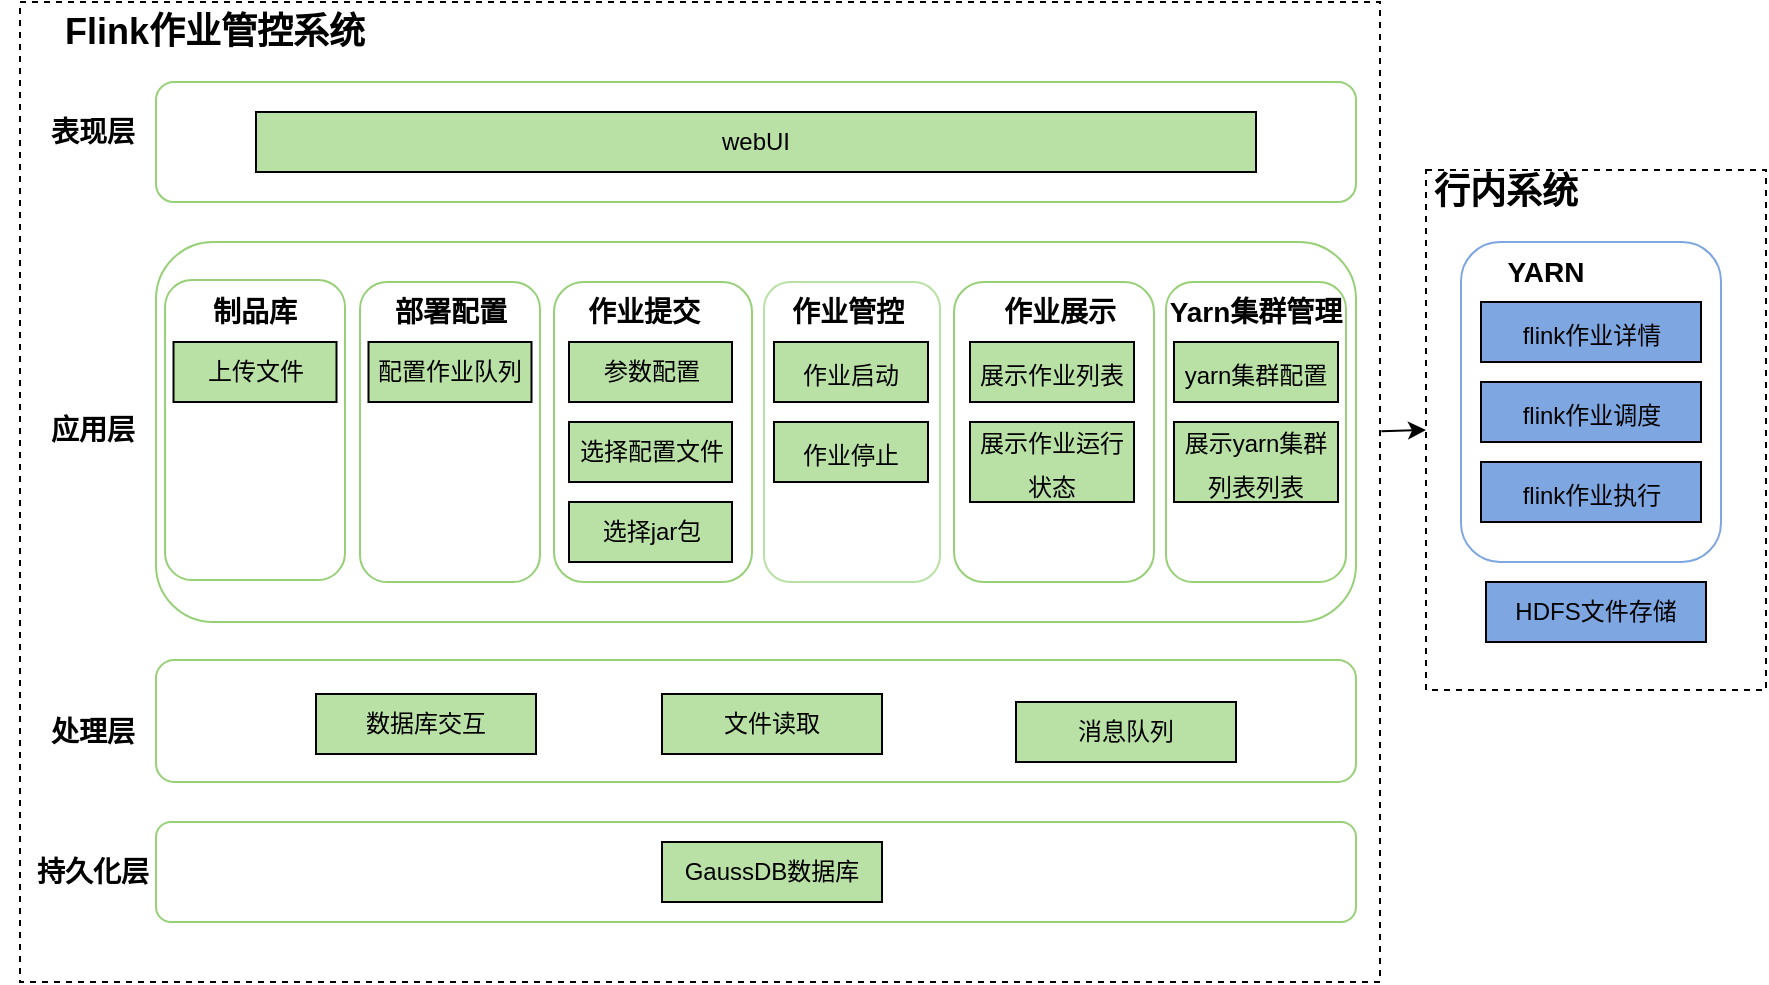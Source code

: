 <mxfile version="17.1.3" type="github">
  <diagram id="EsC2Hzitvl2C8W4MN_cd" name="Page-1">
    <mxGraphModel dx="813" dy="606" grid="1" gridSize="10" guides="1" tooltips="1" connect="1" arrows="1" fold="1" page="1" pageScale="1" pageWidth="827" pageHeight="1169" math="0" shadow="0">
      <root>
        <mxCell id="0" />
        <mxCell id="1" parent="0" />
        <mxCell id="YzSAeH3SV0ryD27Wd0aZ-28" value="" style="rounded=0;whiteSpace=wrap;html=1;dashed=1;" parent="1" vertex="1">
          <mxGeometry x="22" y="150" width="680" height="490" as="geometry" />
        </mxCell>
        <mxCell id="YzSAeH3SV0ryD27Wd0aZ-1" value="" style="rounded=1;whiteSpace=wrap;html=1;fontSize=12;fillColor=#FFFFFF;strokeColor=#97D077;" parent="1" vertex="1">
          <mxGeometry x="90" y="270" width="600" height="190" as="geometry" />
        </mxCell>
        <mxCell id="q-WxI4bdCByzv-zKM2p_-3" value="" style="rounded=1;whiteSpace=wrap;html=1;strokeColor=#97D077;fillColor=#FFFFFF;" vertex="1" parent="1">
          <mxGeometry x="94.5" y="289" width="90" height="150" as="geometry" />
        </mxCell>
        <mxCell id="gV4cx4a58wu5mKHUhv7m-3" value="" style="rounded=1;whiteSpace=wrap;html=1;strokeColor=#97D077;fillColor=#FFFFFF;" parent="1" vertex="1">
          <mxGeometry x="192" y="290" width="90" height="150" as="geometry" />
        </mxCell>
        <mxCell id="YzSAeH3SV0ryD27Wd0aZ-29" value="" style="rounded=0;whiteSpace=wrap;html=1;dashed=1;" parent="1" vertex="1">
          <mxGeometry x="725" y="234" width="170" height="260" as="geometry" />
        </mxCell>
        <mxCell id="YzSAeH3SV0ryD27Wd0aZ-17" value="" style="rounded=1;whiteSpace=wrap;html=1;strokeColor=#7EA6E0;fillColor=#FFFFFF;" parent="1" vertex="1">
          <mxGeometry x="742.5" y="270" width="130" height="160" as="geometry" />
        </mxCell>
        <mxCell id="YzSAeH3SV0ryD27Wd0aZ-2" value="" style="rounded=1;whiteSpace=wrap;html=1;strokeColor=#97D077;fillColor=#FFFFFF;" parent="1" vertex="1">
          <mxGeometry x="489" y="290" width="100" height="150" as="geometry" />
        </mxCell>
        <mxCell id="YzSAeH3SV0ryD27Wd0aZ-3" value="" style="rounded=1;whiteSpace=wrap;html=1;strokeColor=#97D077;fillColor=#FFFFFF;" parent="1" vertex="1">
          <mxGeometry x="90" y="479" width="600" height="61" as="geometry" />
        </mxCell>
        <mxCell id="YzSAeH3SV0ryD27Wd0aZ-4" value="" style="rounded=1;whiteSpace=wrap;html=1;strokeColor=#B9E0A5;fillColor=#FFFFFF;" parent="1" vertex="1">
          <mxGeometry x="394" y="290" width="88" height="150" as="geometry" />
        </mxCell>
        <mxCell id="YzSAeH3SV0ryD27Wd0aZ-5" value="" style="rounded=1;whiteSpace=wrap;html=1;strokeColor=#97D077;fillColor=#FFFFFF;" parent="1" vertex="1">
          <mxGeometry x="289" y="290" width="99" height="150" as="geometry" />
        </mxCell>
        <mxCell id="YzSAeH3SV0ryD27Wd0aZ-6" value="&lt;span style=&quot;font-size: 12px&quot;&gt;作业启动&lt;/span&gt;" style="rounded=0;whiteSpace=wrap;html=1;fontSize=18;fillColor=#B9E0A5;" parent="1" vertex="1">
          <mxGeometry x="399" y="320" width="77" height="30" as="geometry" />
        </mxCell>
        <mxCell id="YzSAeH3SV0ryD27Wd0aZ-7" value="&lt;span style=&quot;font-size: 12px&quot;&gt;展示作业列表&lt;/span&gt;" style="rounded=0;whiteSpace=wrap;html=1;fontSize=18;fillColor=#B9E0A5;" parent="1" vertex="1">
          <mxGeometry x="497" y="320" width="82" height="30" as="geometry" />
        </mxCell>
        <mxCell id="YzSAeH3SV0ryD27Wd0aZ-8" value="参数配置" style="rounded=0;whiteSpace=wrap;html=1;fontSize=12;fillColor=#B9E0A5;" parent="1" vertex="1">
          <mxGeometry x="296.5" y="320" width="81.5" height="30" as="geometry" />
        </mxCell>
        <mxCell id="YzSAeH3SV0ryD27Wd0aZ-9" value="选择配置文件" style="rounded=0;whiteSpace=wrap;html=1;fontSize=12;fillColor=#B9E0A5;" parent="1" vertex="1">
          <mxGeometry x="296.5" y="360" width="81.5" height="30" as="geometry" />
        </mxCell>
        <mxCell id="YzSAeH3SV0ryD27Wd0aZ-10" value="&lt;b&gt;&lt;font style=&quot;font-size: 14px&quot;&gt;作业提交&lt;/font&gt;&lt;/b&gt;" style="text;html=1;strokeColor=none;fillColor=none;align=center;verticalAlign=middle;whiteSpace=wrap;rounded=0;fontFamily=Helvetica;" parent="1" vertex="1">
          <mxGeometry x="303.5" y="290" width="60" height="30" as="geometry" />
        </mxCell>
        <mxCell id="YzSAeH3SV0ryD27Wd0aZ-11" value="&lt;span style=&quot;font-size: 12px&quot;&gt;作业停止&lt;/span&gt;" style="rounded=0;whiteSpace=wrap;html=1;fontSize=18;fillColor=#B9E0A5;" parent="1" vertex="1">
          <mxGeometry x="399" y="360" width="77" height="30" as="geometry" />
        </mxCell>
        <mxCell id="YzSAeH3SV0ryD27Wd0aZ-12" value="&lt;span style=&quot;font-size: 14px&quot;&gt;&lt;b&gt;作业管控&lt;/b&gt;&lt;/span&gt;" style="text;html=1;strokeColor=none;fillColor=none;align=center;verticalAlign=middle;whiteSpace=wrap;rounded=0;fontFamily=Helvetica;" parent="1" vertex="1">
          <mxGeometry x="406" y="290" width="60" height="30" as="geometry" />
        </mxCell>
        <mxCell id="YzSAeH3SV0ryD27Wd0aZ-13" value="&lt;span style=&quot;font-size: 12px&quot;&gt;展示作业运行状态&lt;/span&gt;" style="rounded=0;whiteSpace=wrap;html=1;fontSize=18;fillColor=#B9E0A5;" parent="1" vertex="1">
          <mxGeometry x="497" y="360" width="82" height="40" as="geometry" />
        </mxCell>
        <mxCell id="YzSAeH3SV0ryD27Wd0aZ-14" value="&lt;span style=&quot;font-size: 14px&quot;&gt;&lt;b&gt;YARN&lt;/b&gt;&lt;/span&gt;" style="text;html=1;strokeColor=none;fillColor=none;align=center;verticalAlign=middle;whiteSpace=wrap;rounded=0;fontFamily=Helvetica;" parent="1" vertex="1">
          <mxGeometry x="755" y="270" width="60" height="30" as="geometry" />
        </mxCell>
        <mxCell id="YzSAeH3SV0ryD27Wd0aZ-15" value="&lt;font style=&quot;font-size: 14px&quot;&gt;&lt;b&gt;应用层&lt;/b&gt;&lt;/font&gt;" style="text;html=1;strokeColor=none;fillColor=none;align=center;verticalAlign=middle;whiteSpace=wrap;rounded=0;" parent="1" vertex="1">
          <mxGeometry x="12" y="349" width="92.5" height="30" as="geometry" />
        </mxCell>
        <mxCell id="YzSAeH3SV0ryD27Wd0aZ-16" value="&lt;b&gt;&lt;font style=&quot;font-size: 14px&quot;&gt;持久化层&lt;/font&gt;&lt;/b&gt;" style="text;html=1;strokeColor=none;fillColor=none;align=center;verticalAlign=middle;whiteSpace=wrap;rounded=0;" parent="1" vertex="1">
          <mxGeometry x="12" y="570" width="92.5" height="30" as="geometry" />
        </mxCell>
        <mxCell id="YzSAeH3SV0ryD27Wd0aZ-18" value="&lt;b&gt;&lt;font style=&quot;font-size: 14px&quot;&gt;作业展示&lt;/font&gt;&lt;/b&gt;" style="text;html=1;strokeColor=none;fillColor=none;align=center;verticalAlign=middle;whiteSpace=wrap;rounded=0;fontFamily=Helvetica;" parent="1" vertex="1">
          <mxGeometry x="512" y="290" width="60" height="30" as="geometry" />
        </mxCell>
        <mxCell id="YzSAeH3SV0ryD27Wd0aZ-19" value="&lt;b&gt;&lt;font style=&quot;font-size: 18px&quot;&gt;行内系统&lt;/font&gt;&lt;/b&gt;" style="text;html=1;strokeColor=none;fillColor=none;align=center;verticalAlign=middle;whiteSpace=wrap;rounded=0;fontFamily=Helvetica;" parent="1" vertex="1">
          <mxGeometry x="725" y="230" width="80" height="30" as="geometry" />
        </mxCell>
        <mxCell id="YzSAeH3SV0ryD27Wd0aZ-20" value="&lt;span style=&quot;font-size: 12px&quot;&gt;flink作业详情&lt;/span&gt;" style="rounded=0;whiteSpace=wrap;html=1;fontSize=18;fillColor=#7EA6E0;" parent="1" vertex="1">
          <mxGeometry x="752.5" y="300" width="110" height="30" as="geometry" />
        </mxCell>
        <mxCell id="YzSAeH3SV0ryD27Wd0aZ-21" value="&lt;font style=&quot;font-size: 14px&quot;&gt;&lt;b&gt;处理层&lt;/b&gt;&lt;/font&gt;" style="text;html=1;strokeColor=none;fillColor=none;align=center;verticalAlign=middle;whiteSpace=wrap;rounded=0;" parent="1" vertex="1">
          <mxGeometry x="12" y="500" width="92.5" height="30" as="geometry" />
        </mxCell>
        <mxCell id="YzSAeH3SV0ryD27Wd0aZ-22" value="" style="rounded=1;whiteSpace=wrap;html=1;strokeColor=#97D077;fillColor=#FFFFFF;" parent="1" vertex="1">
          <mxGeometry x="90" y="560" width="600" height="50" as="geometry" />
        </mxCell>
        <mxCell id="YzSAeH3SV0ryD27Wd0aZ-23" value="GaussDB数据库" style="rounded=0;whiteSpace=wrap;html=1;fontSize=12;fillColor=#B9E0A5;" parent="1" vertex="1">
          <mxGeometry x="343" y="570" width="110" height="30" as="geometry" />
        </mxCell>
        <mxCell id="YzSAeH3SV0ryD27Wd0aZ-24" value="HDFS文件存储" style="rounded=0;whiteSpace=wrap;html=1;fontSize=12;fillColor=#7EA6E0;" parent="1" vertex="1">
          <mxGeometry x="755" y="440" width="110" height="30" as="geometry" />
        </mxCell>
        <mxCell id="YzSAeH3SV0ryD27Wd0aZ-25" value="" style="rounded=1;whiteSpace=wrap;html=1;fontSize=12;fillColor=#FFFFFF;strokeColor=#97D077;" parent="1" vertex="1">
          <mxGeometry x="90" y="190" width="600" height="60" as="geometry" />
        </mxCell>
        <mxCell id="YzSAeH3SV0ryD27Wd0aZ-26" value="webUI" style="rounded=0;whiteSpace=wrap;html=1;fontSize=12;fillColor=#B9E0A5;" parent="1" vertex="1">
          <mxGeometry x="140" y="205" width="500" height="30" as="geometry" />
        </mxCell>
        <mxCell id="YzSAeH3SV0ryD27Wd0aZ-27" value="&lt;font style=&quot;font-size: 14px&quot;&gt;&lt;b&gt;表现层&lt;/b&gt;&lt;/font&gt;" style="text;html=1;strokeColor=none;fillColor=none;align=center;verticalAlign=middle;whiteSpace=wrap;rounded=0;" parent="1" vertex="1">
          <mxGeometry x="12" y="200" width="92.5" height="30" as="geometry" />
        </mxCell>
        <mxCell id="YzSAeH3SV0ryD27Wd0aZ-30" value="" style="endArrow=classic;html=1;rounded=0;entryX=0;entryY=0.5;entryDx=0;entryDy=0;exitX=1.001;exitY=0.438;exitDx=0;exitDy=0;exitPerimeter=0;" parent="1" source="YzSAeH3SV0ryD27Wd0aZ-28" target="YzSAeH3SV0ryD27Wd0aZ-29" edge="1">
          <mxGeometry width="50" height="50" relative="1" as="geometry">
            <mxPoint x="705" y="400" as="sourcePoint" />
            <mxPoint x="527.5" y="660" as="targetPoint" />
          </mxGeometry>
        </mxCell>
        <mxCell id="YzSAeH3SV0ryD27Wd0aZ-31" value="&lt;span style=&quot;font-size: 12px&quot;&gt;flink作业调度&lt;/span&gt;" style="rounded=0;whiteSpace=wrap;html=1;fontSize=18;fillColor=#7EA6E0;" parent="1" vertex="1">
          <mxGeometry x="752.5" y="340" width="110" height="30" as="geometry" />
        </mxCell>
        <mxCell id="YzSAeH3SV0ryD27Wd0aZ-32" value="&lt;span style=&quot;font-size: 12px&quot;&gt;flink作业执行&lt;/span&gt;" style="rounded=0;whiteSpace=wrap;html=1;fontSize=18;fillColor=#7EA6E0;" parent="1" vertex="1">
          <mxGeometry x="752.5" y="380" width="110" height="30" as="geometry" />
        </mxCell>
        <mxCell id="YzSAeH3SV0ryD27Wd0aZ-33" value="数据库交互" style="rounded=0;whiteSpace=wrap;html=1;fontSize=12;fillColor=#B9E0A5;" parent="1" vertex="1">
          <mxGeometry x="170" y="496" width="110" height="30" as="geometry" />
        </mxCell>
        <mxCell id="YzSAeH3SV0ryD27Wd0aZ-34" value="文件读取" style="rounded=0;whiteSpace=wrap;html=1;fontSize=12;fillColor=#B9E0A5;" parent="1" vertex="1">
          <mxGeometry x="343" y="496" width="110" height="30" as="geometry" />
        </mxCell>
        <mxCell id="YzSAeH3SV0ryD27Wd0aZ-36" value="&lt;b&gt;&lt;font style=&quot;font-size: 18px&quot;&gt;Flink作业管控系统&lt;/font&gt;&lt;/b&gt;" style="text;html=1;strokeColor=none;fillColor=none;align=center;verticalAlign=middle;whiteSpace=wrap;rounded=0;fontFamily=Helvetica;" parent="1" vertex="1">
          <mxGeometry x="40" y="150" width="159" height="30" as="geometry" />
        </mxCell>
        <mxCell id="0565Y68Z-H2RKIHmMN8B-1" value="消息队列" style="rounded=0;whiteSpace=wrap;html=1;fontSize=12;fillColor=#B9E0A5;" parent="1" vertex="1">
          <mxGeometry x="520" y="500" width="110" height="30" as="geometry" />
        </mxCell>
        <mxCell id="0565Y68Z-H2RKIHmMN8B-2" value="选择jar包" style="rounded=0;whiteSpace=wrap;html=1;fontSize=12;fillColor=#B9E0A5;" parent="1" vertex="1">
          <mxGeometry x="296.5" y="400" width="81.5" height="30" as="geometry" />
        </mxCell>
        <mxCell id="gV4cx4a58wu5mKHUhv7m-6" value="&lt;span style=&quot;font-size: 14px&quot;&gt;&lt;b&gt;部署配置&lt;/b&gt;&lt;/span&gt;" style="text;html=1;strokeColor=none;fillColor=none;align=center;verticalAlign=middle;whiteSpace=wrap;rounded=0;fontFamily=Helvetica;" parent="1" vertex="1">
          <mxGeometry x="189.5" y="290" width="95" height="30" as="geometry" />
        </mxCell>
        <mxCell id="gV4cx4a58wu5mKHUhv7m-12" value="&lt;span style=&quot;font-size: 14px&quot;&gt;&lt;b&gt;制品库&lt;/b&gt;&lt;/span&gt;" style="text;html=1;strokeColor=none;fillColor=none;align=center;verticalAlign=middle;whiteSpace=wrap;rounded=0;fontFamily=Helvetica;" parent="1" vertex="1">
          <mxGeometry x="91.5" y="290" width="95" height="30" as="geometry" />
        </mxCell>
        <mxCell id="q-WxI4bdCByzv-zKM2p_-1" value="配置作业队列" style="rounded=0;whiteSpace=wrap;html=1;fontSize=12;fillColor=#B9E0A5;" vertex="1" parent="1">
          <mxGeometry x="196.25" y="320" width="81.5" height="30" as="geometry" />
        </mxCell>
        <mxCell id="q-WxI4bdCByzv-zKM2p_-2" value="上传文件" style="rounded=0;whiteSpace=wrap;html=1;fontSize=12;fillColor=#B9E0A5;" vertex="1" parent="1">
          <mxGeometry x="98.75" y="320" width="81.5" height="30" as="geometry" />
        </mxCell>
        <mxCell id="q-WxI4bdCByzv-zKM2p_-5" value="" style="rounded=1;whiteSpace=wrap;html=1;strokeColor=#97D077;fillColor=#FFFFFF;" vertex="1" parent="1">
          <mxGeometry x="595" y="290" width="90" height="150" as="geometry" />
        </mxCell>
        <mxCell id="q-WxI4bdCByzv-zKM2p_-6" value="&lt;span style=&quot;font-size: 14px&quot;&gt;&lt;b&gt;Yarn集群管理&lt;/b&gt;&lt;/span&gt;" style="text;html=1;strokeColor=none;fillColor=none;align=center;verticalAlign=middle;whiteSpace=wrap;rounded=0;fontFamily=Helvetica;" vertex="1" parent="1">
          <mxGeometry x="595" y="290" width="90" height="30" as="geometry" />
        </mxCell>
        <mxCell id="q-WxI4bdCByzv-zKM2p_-7" value="&lt;span style=&quot;font-size: 12px&quot;&gt;yarn集群配置&lt;/span&gt;" style="rounded=0;whiteSpace=wrap;html=1;fontSize=18;fillColor=#B9E0A5;" vertex="1" parent="1">
          <mxGeometry x="599" y="320" width="82" height="30" as="geometry" />
        </mxCell>
        <mxCell id="q-WxI4bdCByzv-zKM2p_-8" value="&lt;span style=&quot;font-size: 12px&quot;&gt;展示yarn集群列表列表&lt;/span&gt;" style="rounded=0;whiteSpace=wrap;html=1;fontSize=18;fillColor=#B9E0A5;" vertex="1" parent="1">
          <mxGeometry x="599" y="360" width="82" height="40" as="geometry" />
        </mxCell>
      </root>
    </mxGraphModel>
  </diagram>
</mxfile>
